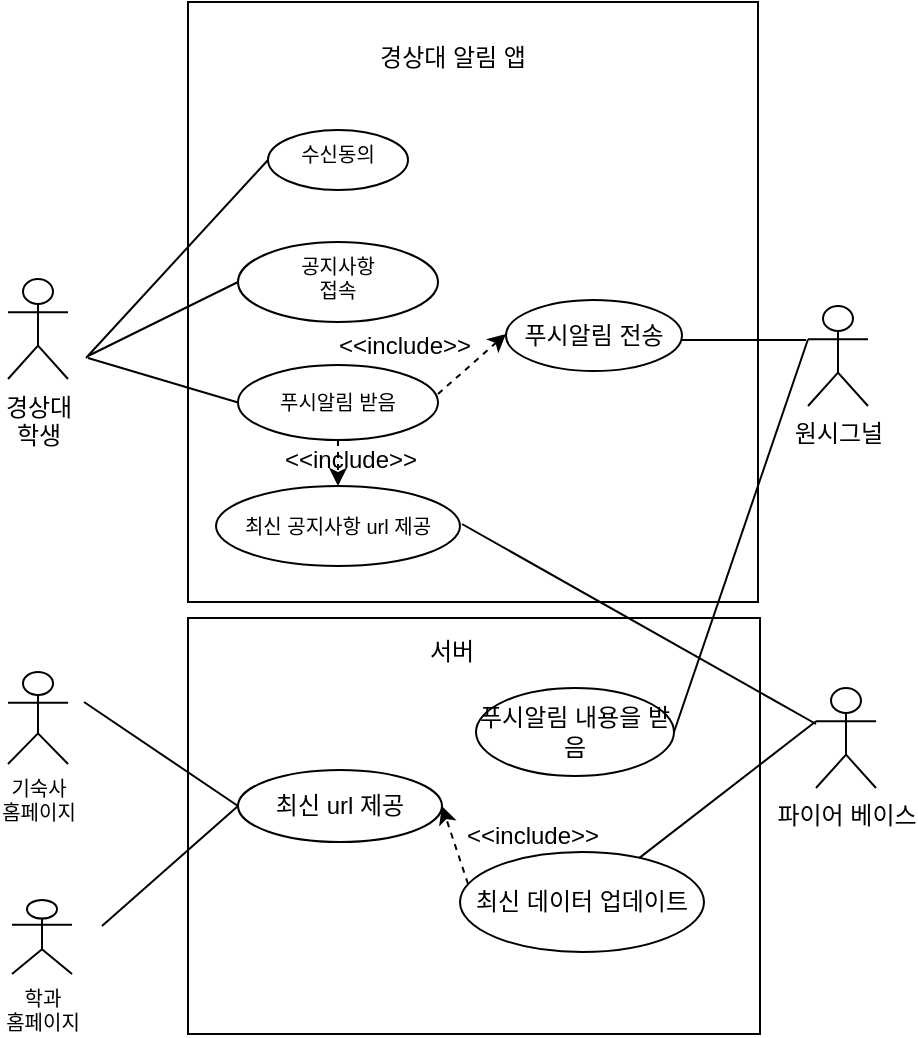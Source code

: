 <mxfile version="15.6.2" type="github">
  <diagram id="FfT6NV1a5uEnnNNgh3aj" name="Page-1">
    <mxGraphModel dx="1422" dy="794" grid="0" gridSize="10" guides="1" tooltips="1" connect="1" arrows="1" fold="1" page="1" pageScale="1" pageWidth="827" pageHeight="1169" math="0" shadow="0">
      <root>
        <mxCell id="0" />
        <mxCell id="1" parent="0" />
        <mxCell id="RBWV5vjC1XgZZIpLS1tP-13" value="" style="edgeStyle=none;rounded=0;orthogonalLoop=1;jettySize=auto;html=1;entryX=0;entryY=0.5;entryDx=0;entryDy=0;endArrow=none;endFill=0;" parent="1" target="RBWV5vjC1XgZZIpLS1tP-15" edge="1">
          <mxGeometry relative="1" as="geometry">
            <mxPoint x="200" y="427" as="sourcePoint" />
            <mxPoint x="323.0" y="400.5" as="targetPoint" />
          </mxGeometry>
        </mxCell>
        <mxCell id="RBWV5vjC1XgZZIpLS1tP-5" value="경상대&lt;br&gt;학생&lt;br&gt;" style="shape=umlActor;verticalLabelPosition=bottom;verticalAlign=top;html=1;outlineConnect=0;" parent="1" vertex="1">
          <mxGeometry x="160" y="387.5" width="30" height="50" as="geometry" />
        </mxCell>
        <mxCell id="RBWV5vjC1XgZZIpLS1tP-42" value="" style="edgeStyle=none;rounded=1;sketch=0;orthogonalLoop=1;jettySize=auto;html=1;endArrow=none;endFill=0;strokeColor=default;entryX=0;entryY=0.5;entryDx=0;entryDy=0;" parent="1" target="RBWV5vjC1XgZZIpLS1tP-41" edge="1">
          <mxGeometry relative="1" as="geometry">
            <mxPoint x="199" y="427" as="sourcePoint" />
          </mxGeometry>
        </mxCell>
        <mxCell id="RBWV5vjC1XgZZIpLS1tP-6" value="공지사항&lt;br style=&quot;font-size: 10px;&quot;&gt;접속" style="ellipse;whiteSpace=wrap;html=1;verticalAlign=top;fontSize=10;" parent="1" vertex="1">
          <mxGeometry x="275" y="369" width="100" height="40" as="geometry" />
        </mxCell>
        <mxCell id="RBWV5vjC1XgZZIpLS1tP-45" value="" style="edgeStyle=none;rounded=1;sketch=0;orthogonalLoop=1;jettySize=auto;html=1;dashed=1;endArrow=classic;endFill=1;strokeColor=default;" parent="1" source="RBWV5vjC1XgZZIpLS1tP-15" target="RBWV5vjC1XgZZIpLS1tP-17" edge="1">
          <mxGeometry relative="1" as="geometry" />
        </mxCell>
        <mxCell id="RBWV5vjC1XgZZIpLS1tP-15" value="푸시알림 받음" style="ellipse;whiteSpace=wrap;html=1;rounded=0;sketch=0;fontSize=10;" parent="1" vertex="1">
          <mxGeometry x="275" y="430.5" width="100" height="37.5" as="geometry" />
        </mxCell>
        <mxCell id="RBWV5vjC1XgZZIpLS1tP-17" value="최신 공지사항 url 제공" style="ellipse;whiteSpace=wrap;html=1;rounded=0;sketch=0;fontSize=10;" parent="1" vertex="1">
          <mxGeometry x="264" y="491" width="122" height="40" as="geometry" />
        </mxCell>
        <mxCell id="RBWV5vjC1XgZZIpLS1tP-23" value="경상대 알림 앱" style="text;html=1;align=center;verticalAlign=middle;resizable=0;points=[];autosize=1;strokeColor=none;fillColor=none;" parent="1" vertex="1">
          <mxGeometry x="337" y="267" width="90" height="20" as="geometry" />
        </mxCell>
        <mxCell id="RBWV5vjC1XgZZIpLS1tP-26" value="" style="html=1;rounded=1;sketch=0;endArrow=none;endFill=0;strokeColor=default;entryX=0;entryY=0.5;entryDx=0;entryDy=0;" parent="1" target="RBWV5vjC1XgZZIpLS1tP-6" edge="1">
          <mxGeometry width="100" relative="1" as="geometry">
            <mxPoint x="200" y="426" as="sourcePoint" />
            <mxPoint x="300" y="360" as="targetPoint" />
          </mxGeometry>
        </mxCell>
        <mxCell id="RBWV5vjC1XgZZIpLS1tP-41" value="수신동의" style="ellipse;whiteSpace=wrap;html=1;verticalAlign=top;fontSize=10;" parent="1" vertex="1">
          <mxGeometry x="290" y="313" width="70" height="30" as="geometry" />
        </mxCell>
        <mxCell id="9URHoFSCIMQTrFVZBlEy-10" value="" style="rounded=0;orthogonalLoop=1;jettySize=auto;html=1;endArrow=none;endFill=0;entryX=0;entryY=0.5;entryDx=0;entryDy=0;" parent="1" target="9URHoFSCIMQTrFVZBlEy-9" edge="1">
          <mxGeometry relative="1" as="geometry">
            <mxPoint x="198" y="599" as="sourcePoint" />
            <mxPoint x="294" y="627" as="targetPoint" />
          </mxGeometry>
        </mxCell>
        <mxCell id="JxVbLhGAbtT8IcMEekcU-1" value="기숙사&lt;br&gt;홈페이지" style="shape=umlActor;verticalLabelPosition=bottom;verticalAlign=top;html=1;outlineConnect=0;fontSize=10;fillColor=none;" parent="1" vertex="1">
          <mxGeometry x="160" y="584" width="30" height="46" as="geometry" />
        </mxCell>
        <mxCell id="JxVbLhGAbtT8IcMEekcU-2" value="학과&lt;br&gt;홈페이지" style="shape=umlActor;verticalLabelPosition=bottom;verticalAlign=top;html=1;outlineConnect=0;fontSize=10;fillColor=none;" parent="1" vertex="1">
          <mxGeometry x="162" y="698" width="30" height="37" as="geometry" />
        </mxCell>
        <mxCell id="9URHoFSCIMQTrFVZBlEy-1" value="서버" style="rounded=0;whiteSpace=wrap;html=1;fillColor=none;strokeColor=none;" parent="1" vertex="1">
          <mxGeometry x="322" y="544" width="120" height="60" as="geometry" />
        </mxCell>
        <mxCell id="9URHoFSCIMQTrFVZBlEy-9" value="&lt;font style=&quot;font-size: 12px&quot;&gt;최신 url 제공&lt;/font&gt;" style="ellipse;whiteSpace=wrap;html=1;fontSize=10;verticalAlign=middle;fillColor=none;" parent="1" vertex="1">
          <mxGeometry x="275" y="633" width="102" height="36" as="geometry" />
        </mxCell>
        <mxCell id="9URHoFSCIMQTrFVZBlEy-16" value="" style="endArrow=none;html=1;rounded=0;entryX=0;entryY=0.5;entryDx=0;entryDy=0;endFill=0;" parent="1" target="9URHoFSCIMQTrFVZBlEy-9" edge="1">
          <mxGeometry width="50" height="50" relative="1" as="geometry">
            <mxPoint x="207" y="711" as="sourcePoint" />
            <mxPoint x="293" y="649" as="targetPoint" />
          </mxGeometry>
        </mxCell>
        <mxCell id="deTWXgsLbPqFqW-D7X80-12" value="&amp;lt;&amp;lt;include&amp;gt;&amp;gt;" style="text;html=1;align=center;verticalAlign=middle;resizable=0;points=[];autosize=1;strokeColor=none;fillColor=none;" parent="1" vertex="1">
          <mxGeometry x="291" y="468" width="80" height="20" as="geometry" />
        </mxCell>
        <mxCell id="deTWXgsLbPqFqW-D7X80-23" value="" style="rounded=0;whiteSpace=wrap;html=1;fillColor=none;" parent="1" vertex="1">
          <mxGeometry x="250" y="249" width="285" height="300" as="geometry" />
        </mxCell>
        <mxCell id="9K46OM_Ol5SGSGWgCl9s-3" value="" style="rounded=0;whiteSpace=wrap;html=1;fillColor=none;" vertex="1" parent="1">
          <mxGeometry x="250" y="557" width="286" height="208" as="geometry" />
        </mxCell>
        <mxCell id="9K46OM_Ol5SGSGWgCl9s-5" value="원시그널" style="shape=umlActor;verticalLabelPosition=bottom;verticalAlign=top;html=1;outlineConnect=0;" vertex="1" parent="1">
          <mxGeometry x="560" y="401" width="30" height="50" as="geometry" />
        </mxCell>
        <mxCell id="9K46OM_Ol5SGSGWgCl9s-6" value="파이어 베이스" style="shape=umlActor;verticalLabelPosition=bottom;verticalAlign=top;html=1;outlineConnect=0;" vertex="1" parent="1">
          <mxGeometry x="564" y="592" width="30" height="50" as="geometry" />
        </mxCell>
        <mxCell id="9K46OM_Ol5SGSGWgCl9s-10" value="푸시알림 전송" style="ellipse;whiteSpace=wrap;html=1;fillColor=none;" vertex="1" parent="1">
          <mxGeometry x="409" y="398" width="88" height="35.5" as="geometry" />
        </mxCell>
        <mxCell id="9K46OM_Ol5SGSGWgCl9s-11" value="" style="endArrow=classic;dashed=1;html=1;rounded=0;endFill=1;" edge="1" parent="1">
          <mxGeometry width="50" height="50" relative="1" as="geometry">
            <mxPoint x="375" y="445" as="sourcePoint" />
            <mxPoint x="409" y="415" as="targetPoint" />
          </mxGeometry>
        </mxCell>
        <mxCell id="9K46OM_Ol5SGSGWgCl9s-14" value="&amp;lt;&amp;lt;include&amp;gt;&amp;gt;" style="text;html=1;align=center;verticalAlign=middle;resizable=0;points=[];autosize=1;strokeColor=none;fillColor=none;" vertex="1" parent="1">
          <mxGeometry x="318" y="410.5" width="80" height="20" as="geometry" />
        </mxCell>
        <mxCell id="9K46OM_Ol5SGSGWgCl9s-16" value="최신 데이터 업데이트" style="ellipse;whiteSpace=wrap;html=1;fillColor=none;" vertex="1" parent="1">
          <mxGeometry x="386" y="674" width="122" height="50" as="geometry" />
        </mxCell>
        <mxCell id="9K46OM_Ol5SGSGWgCl9s-17" value="" style="endArrow=none;html=1;rounded=0;exitX=0;exitY=0.36;exitDx=0;exitDy=0;exitPerimeter=0;" edge="1" parent="1" source="9K46OM_Ol5SGSGWgCl9s-6">
          <mxGeometry width="50" height="50" relative="1" as="geometry">
            <mxPoint x="541" y="601" as="sourcePoint" />
            <mxPoint x="387" y="510" as="targetPoint" />
          </mxGeometry>
        </mxCell>
        <mxCell id="9K46OM_Ol5SGSGWgCl9s-18" value="" style="endArrow=classic;dashed=1;html=1;rounded=0;entryX=1;entryY=0.5;entryDx=0;entryDy=0;exitX=0.033;exitY=0.32;exitDx=0;exitDy=0;exitPerimeter=0;endFill=1;" edge="1" parent="1" source="9K46OM_Ol5SGSGWgCl9s-16" target="9URHoFSCIMQTrFVZBlEy-9">
          <mxGeometry width="50" height="50" relative="1" as="geometry">
            <mxPoint x="387" y="546" as="sourcePoint" />
            <mxPoint x="437" y="496" as="targetPoint" />
          </mxGeometry>
        </mxCell>
        <mxCell id="9K46OM_Ol5SGSGWgCl9s-19" value="&amp;lt;&amp;lt;include&amp;gt;&amp;gt;" style="text;html=1;align=center;verticalAlign=middle;resizable=0;points=[];autosize=1;strokeColor=none;fillColor=none;" vertex="1" parent="1">
          <mxGeometry x="382" y="656" width="80" height="20" as="geometry" />
        </mxCell>
        <mxCell id="9K46OM_Ol5SGSGWgCl9s-21" value="" style="endArrow=none;html=1;rounded=0;entryX=0;entryY=0.333;entryDx=0;entryDy=0;entryPerimeter=0;" edge="1" parent="1" source="9K46OM_Ol5SGSGWgCl9s-16" target="9K46OM_Ol5SGSGWgCl9s-6">
          <mxGeometry width="50" height="50" relative="1" as="geometry">
            <mxPoint x="387" y="546" as="sourcePoint" />
            <mxPoint x="541" y="606" as="targetPoint" />
          </mxGeometry>
        </mxCell>
        <mxCell id="9K46OM_Ol5SGSGWgCl9s-25" value="푸시알림 내용을 받음" style="ellipse;whiteSpace=wrap;html=1;fillColor=none;" vertex="1" parent="1">
          <mxGeometry x="394" y="592" width="99" height="44" as="geometry" />
        </mxCell>
        <mxCell id="9K46OM_Ol5SGSGWgCl9s-26" value="" style="endArrow=none;html=1;rounded=0;" edge="1" parent="1">
          <mxGeometry width="50" height="50" relative="1" as="geometry">
            <mxPoint x="559" y="418" as="sourcePoint" />
            <mxPoint x="497" y="418" as="targetPoint" />
          </mxGeometry>
        </mxCell>
        <mxCell id="9K46OM_Ol5SGSGWgCl9s-27" value="" style="endArrow=none;html=1;rounded=0;exitX=1;exitY=0.5;exitDx=0;exitDy=0;entryX=0;entryY=0.333;entryDx=0;entryDy=0;entryPerimeter=0;" edge="1" parent="1" source="9K46OM_Ol5SGSGWgCl9s-25" target="9K46OM_Ol5SGSGWgCl9s-5">
          <mxGeometry width="50" height="50" relative="1" as="geometry">
            <mxPoint x="516" y="466" as="sourcePoint" />
            <mxPoint x="558" y="416" as="targetPoint" />
          </mxGeometry>
        </mxCell>
      </root>
    </mxGraphModel>
  </diagram>
</mxfile>
